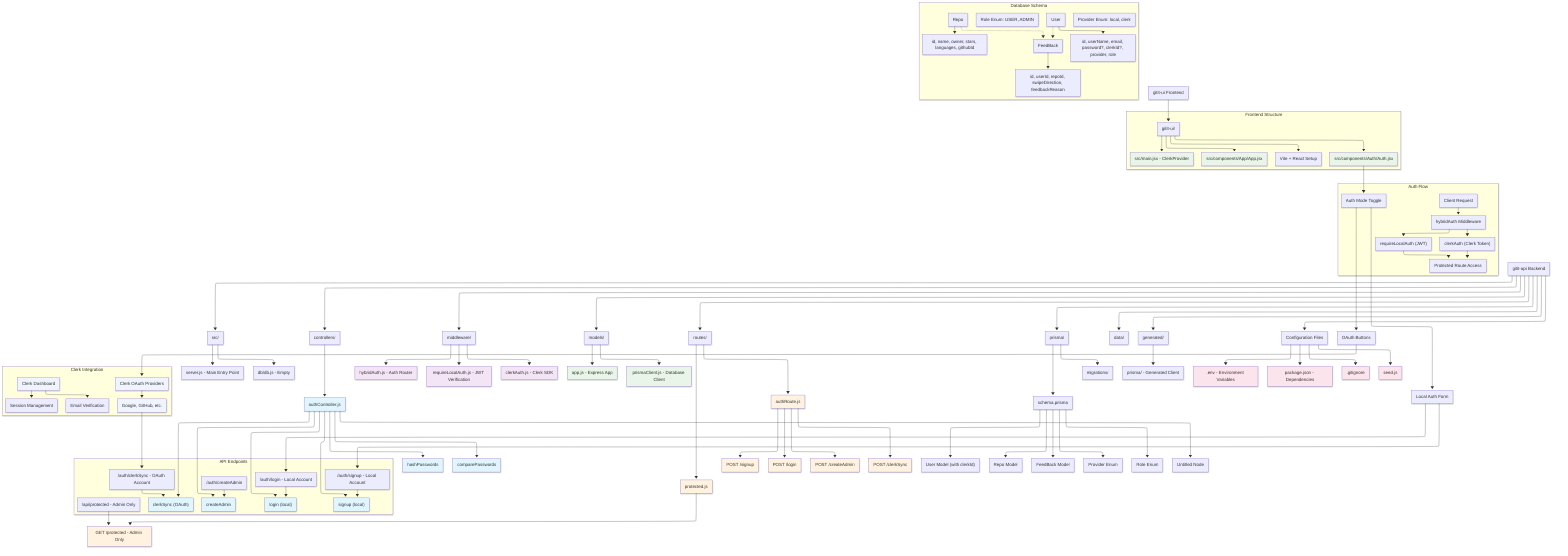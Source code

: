---
config:
  layout: elk
  theme: mc
  look: neo
---
flowchart TD
 subgraph subGraph0["Frontend Structure"]
        FE1["gitit-ui/"]
        FE2["src/components/App/App.jsx"]
        FE3["src/components/Auth/Auth.jsx"]
        FE4["src/main.jsx - ClerkProvider"]
        FE5["Vite + React Setup"]
  end
 subgraph subGraph1["Auth Flow"]
        AF1["Client Request"]
        AF2["hybridAuth Middleware"]
        AF3["clerkAuth (Clerk Token)"]
        AF4["requireLocalAuth (JWT)"]
        AF5["Protected Route Access"]
        AF6["Auth Mode Toggle"]
  end
 subgraph subGraph2["Database Schema"]
        DB1["User"]
        DB1a["id, userName, email, password?, clerkId?, provider, role"]
        DB2["Repo"]
        DB2a["id, name, owner, stars, languages, githubId"]
        DB3["FeedBack"]
        DB3a["id, userId, repoId, swipeDirection, feedbackReason"]
        DB4["Provider Enum: local, clerk"]
        DB5["Role Enum: USER, ADMIN"]
  end
 subgraph subGraph3["API Endpoints"]
        API1["/auth/signup - Local Account"]
        API2["/auth/login - Local Account"]
        API3["/auth/createAdmin"]
        API4["/auth/clerkSync - OAuth Account"]
        API5["/api/protected - Admin Only"]
        C1a["signup (local)"]
        C1b["login (local)"]
        C1c["createAdmin"]
        C1d["clerkSync (OAuth)"]
  end
 subgraph subGraph4["Clerk Integration"]
        CL1["Clerk OAuth Providers"]
        CL2["Google, GitHub, etc."]
        CL3["Clerk Dashboard"]
        CL4["Email Verification"]
        CL5["Session Management"]
  end
    A["gitit-api Backend"] --> B["src/"] & C["controllers/"] & D["middleware/"] & E["models/"] & F["routes/"] & G["prisma/"] & H["data/"] & I["generated/"] & J["Configuration Files"]
    B --> B1["server.js - Main Entry Point"] & B2["db/db.js - Empty"]
    C --> C1["authController.js"]
    C1 --> C1a & C1b & C1c & C1d & C1e["hashPasswords"] & C1f["comparePasswords"]
    D --> D1["hybridAuth.js - Auth Router"] & D2["requireLocalAuth.js - JWT Verification"] & D3["clerkAuth.js - Clerk SDK"]
    E --> E1["app.js - Express App"] & E2["prismaClient.js - Database Client"]
    F --> F1["authRoute.js"] & F2["protected.js"]
    F1 --> F1a["POST /signup"] & F1b["POST /login"] & F1c["POST /createAdmin"] & F1d["POST /clerkSync"]
    F2 --> F2a["GET /protected - Admin Only"]
    G --> G1["schema.prisma"] & G2["migrations/"]
    G1 --> G1a["User Model (with clerkId)"] & G1b["Repo Model"] & G1c["FeedBack Model"] & G1d["Provider Enum"] & G1e["Role Enum"]
    I --> I1["prisma/ - Generated Client"]
    J --> J1[".env - Environment Variables"] & J2["package.json - Dependencies"] & J3[".gitignore"] & J4["seed.js"]
    K["gitit-ui Frontend"] --> FE1
    FE1 --> FE2 & FE3 & FE4 & FE5
    FE3 --> AF6
    AF6 --> L["Local Auth Form"] & M["OAuth Buttons"]
    L --> API1 & API2
    M --> CL1
    CL1 --> CL2
    CL2 --> API4
    AF1 --> AF2
    AF2 --> AF3 & AF4
    AF3 --> AF5
    AF4 --> AF5
    DB1 --> DB1a
    DB2 --> DB2a
    DB3 --> DB3a
    API1 --> C1a
    API2 --> C1b
    API3 --> C1c
    API4 --> C1d
    API5 --> F2a
    CL3 --> CL4 & CL5
    DB1 -.-> DB3
    DB2 -.-> DB3
    C1 --> n1["Untitled Node"]
     FE2:::frontend
     FE3:::frontend
     FE4:::frontend
     C1a:::controller
     C1b:::controller
     C1c:::controller
     C1d:::controller
     CL1:::clerk
     CL2:::clerk
     CL3:::clerk
     C1:::controller
     C1e:::controller
     C1f:::controller
     D1:::middleware
     D2:::middleware
     D3:::middleware
     E1:::model
     E2:::model
     F1:::route
     F2:::route
     F1a:::route
     F1b:::route
     F1c:::route
     F1d:::route
     F2a:::route
     J1:::config
     J2:::config
     J3:::config
     J4:::config
    classDef controller fill:#e1f5fe
    classDef middleware fill:#f3e5f5
    classDef model fill:#e8f5e8
    classDef route fill:#fff3e0
    classDef config fill:#fce4ec
    classDef frontend fill:#e8f5e8
    classDef clerk fill:#f0f4ff